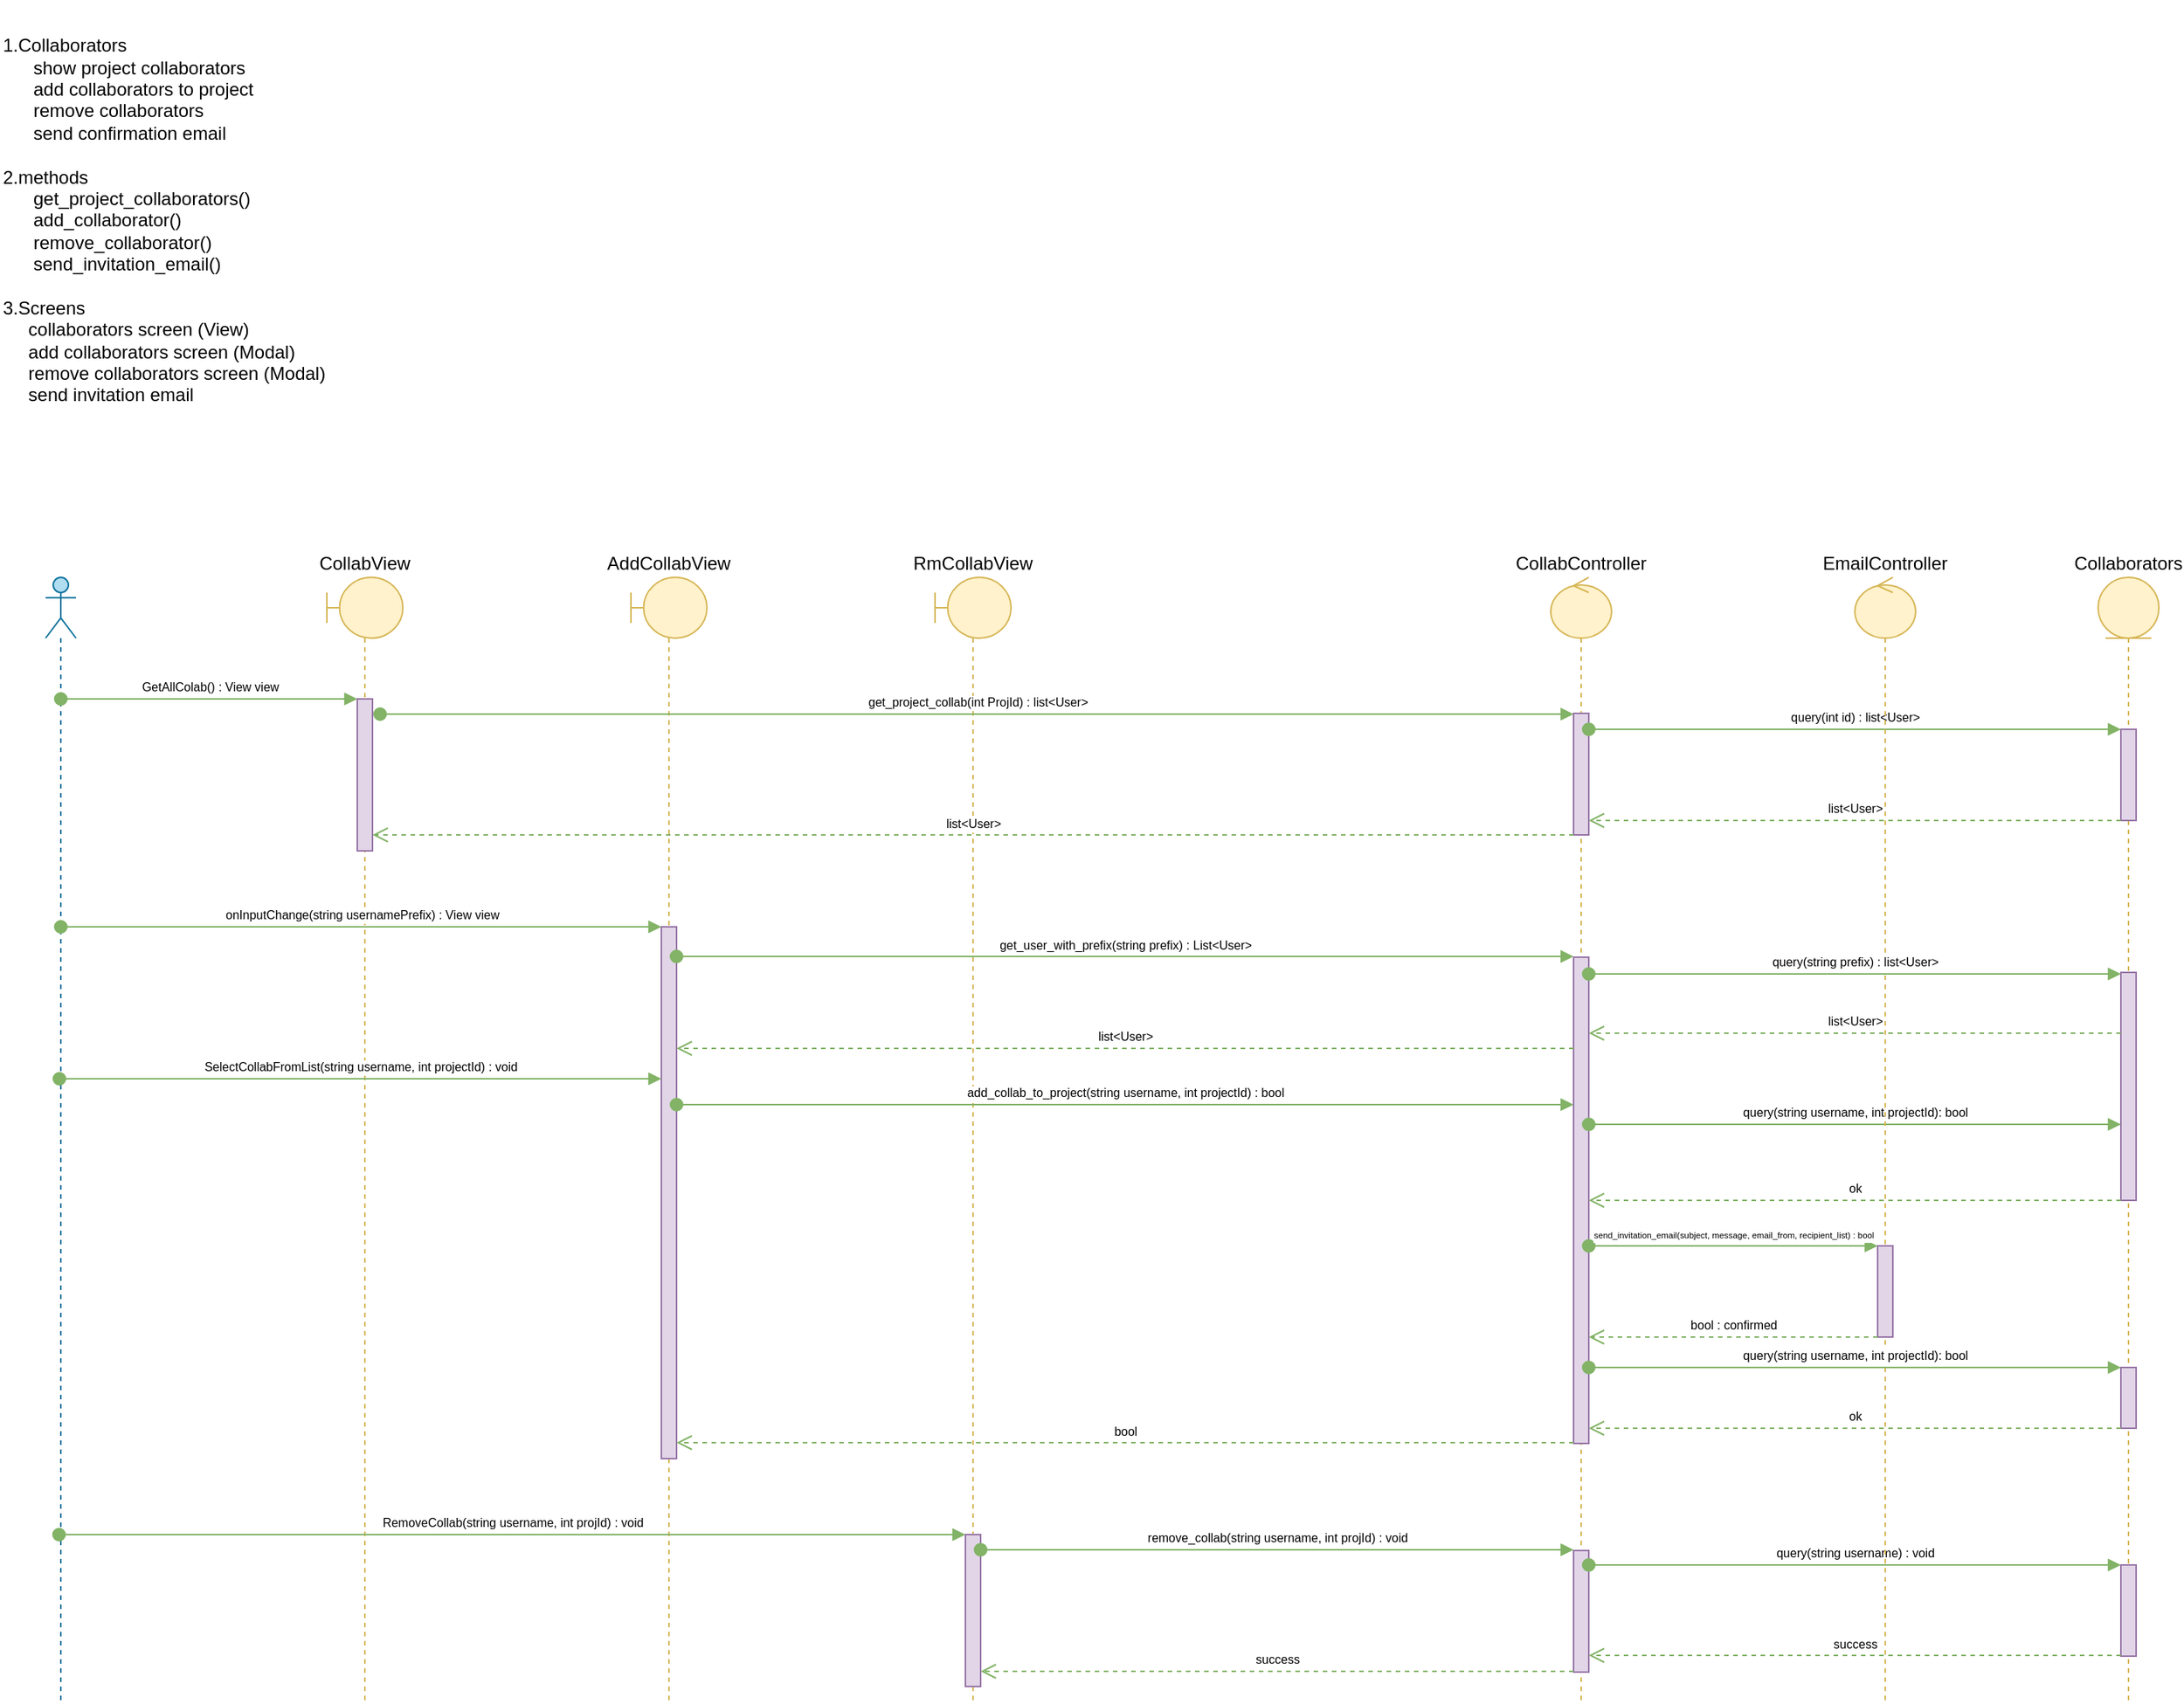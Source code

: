 <mxfile version="10.6.7" type="github"><diagram id="GHZ44tp6X7hKzsTofQmj" name="Page-1"><mxGraphModel dx="842" dy="458" grid="1" gridSize="10" guides="1" tooltips="1" connect="1" arrows="1" fold="1" page="1" pageScale="1" pageWidth="850" pageHeight="1100" math="0" shadow="0"><root><mxCell id="0"/><mxCell id="1" parent="0"/><mxCell id="GCSjRSkXuxWU2JJScuMy-1" value="" style="shape=umlLifeline;participant=umlActor;perimeter=lifelinePerimeter;whiteSpace=wrap;html=1;container=1;collapsible=0;recursiveResize=0;verticalAlign=top;spacingTop=36;labelBackgroundColor=#ffffff;outlineConnect=0;size=40;fillColor=#b1ddf0;strokeColor=#10739e;" parent="1" vertex="1"><mxGeometry x="30" y="380" width="20" height="740" as="geometry"/></mxCell><mxCell id="GCSjRSkXuxWU2JJScuMy-2" value="&lt;div&gt;1.Collaborators&lt;/div&gt;&lt;div&gt;&amp;nbsp; &amp;nbsp; &amp;nbsp; show project collaborators&lt;/div&gt;&lt;div&gt;&amp;nbsp; &amp;nbsp; &amp;nbsp; add collaborators to project&lt;/div&gt;&lt;div&gt;&amp;nbsp; &amp;nbsp; &amp;nbsp; remove collaborators&lt;/div&gt;&lt;div&gt;&amp;nbsp; &amp;nbsp; &amp;nbsp; send confirmation email&lt;/div&gt;&lt;div&gt;&lt;br&gt;&lt;/div&gt;&lt;div&gt;2.methods&lt;/div&gt;&lt;div&gt;&amp;nbsp; &amp;nbsp; &amp;nbsp; get_project_collaborators()&lt;/div&gt;&lt;div&gt;&amp;nbsp; &amp;nbsp; &amp;nbsp; add_collaborator()&lt;/div&gt;&lt;div&gt;&amp;nbsp; &amp;nbsp; &amp;nbsp; remove_collaborator()&lt;/div&gt;&lt;div&gt;&amp;nbsp; &amp;nbsp; &amp;nbsp; send_invitation_email()&lt;/div&gt;&lt;div&gt;&lt;br&gt;&lt;/div&gt;&lt;div&gt;3.Screens&lt;/div&gt;&lt;div&gt;&amp;nbsp; &amp;nbsp; &amp;nbsp;collaborators screen (View)&lt;/div&gt;&lt;div&gt;&amp;nbsp; &amp;nbsp; &amp;nbsp;add collaborators screen (Modal)&lt;/div&gt;&lt;div&gt;&amp;nbsp; &amp;nbsp; &amp;nbsp;remove collaborators screen (Modal)&lt;/div&gt;&lt;div&gt;&amp;nbsp; &amp;nbsp; &amp;nbsp;send invitation email&lt;/div&gt;" style="text;html=1;strokeColor=none;fillColor=none;align=left;verticalAlign=middle;whiteSpace=wrap;rounded=0;" parent="1" vertex="1"><mxGeometry width="250" height="290" as="geometry"/></mxCell><mxCell id="GCSjRSkXuxWU2JJScuMy-3" value="CollabView" style="shape=umlLifeline;participant=umlBoundary;perimeter=lifelinePerimeter;whiteSpace=wrap;html=1;container=1;collapsible=0;recursiveResize=0;verticalAlign=bottom;spacingTop=36;labelBackgroundColor=#ffffff;outlineConnect=0;labelPosition=center;verticalLabelPosition=top;align=center;fillColor=#fff2cc;strokeColor=#d6b656;" parent="1" vertex="1"><mxGeometry x="215" y="380" width="50" height="740" as="geometry"/></mxCell><mxCell id="GCSjRSkXuxWU2JJScuMy-7" value="" style="html=1;points=[];perimeter=orthogonalPerimeter;align=left;fillColor=#e1d5e7;strokeColor=#9673a6;gradientColor=none;" parent="GCSjRSkXuxWU2JJScuMy-3" vertex="1"><mxGeometry x="20" y="80" width="10" height="100" as="geometry"/></mxCell><mxCell id="GCSjRSkXuxWU2JJScuMy-4" value="AddCollabView" style="shape=umlLifeline;participant=umlBoundary;perimeter=lifelinePerimeter;whiteSpace=wrap;html=1;container=1;collapsible=0;recursiveResize=0;verticalAlign=bottom;spacingTop=36;labelBackgroundColor=#ffffff;outlineConnect=0;labelPosition=center;verticalLabelPosition=top;align=center;fillColor=#fff2cc;strokeColor=#d6b656;" parent="1" vertex="1"><mxGeometry x="415" y="380" width="50" height="740" as="geometry"/></mxCell><mxCell id="GCSjRSkXuxWU2JJScuMy-19" value="" style="html=1;points=[];perimeter=orthogonalPerimeter;fontSize=8;align=left;fillColor=#e1d5e7;strokeColor=#9673a6;gradientColor=none;" parent="GCSjRSkXuxWU2JJScuMy-4" vertex="1"><mxGeometry x="20" y="230" width="10" height="350" as="geometry"/></mxCell><mxCell id="GCSjRSkXuxWU2JJScuMy-5" value="RmCollabView" style="shape=umlLifeline;participant=umlBoundary;perimeter=lifelinePerimeter;whiteSpace=wrap;html=1;container=1;collapsible=0;recursiveResize=0;verticalAlign=bottom;spacingTop=36;labelBackgroundColor=#ffffff;outlineConnect=0;labelPosition=center;verticalLabelPosition=top;align=center;fillColor=#fff2cc;strokeColor=#d6b656;" parent="1" vertex="1"><mxGeometry x="615" y="380" width="50" height="740" as="geometry"/></mxCell><mxCell id="WKBZwhmBb1u5zHbXrdkY-1" value="" style="html=1;points=[];perimeter=orthogonalPerimeter;fontSize=8;align=left;fillColor=#e1d5e7;strokeColor=#9673a6;gradientColor=none;" parent="GCSjRSkXuxWU2JJScuMy-5" vertex="1"><mxGeometry x="20" y="630" width="10" height="100" as="geometry"/></mxCell><mxCell id="GCSjRSkXuxWU2JJScuMy-8" value="GetAllColab() : View view" style="html=1;verticalAlign=bottom;startArrow=oval;endArrow=block;startSize=8;fontSize=8;fillColor=#d5e8d4;strokeColor=#82b366;" parent="1" source="GCSjRSkXuxWU2JJScuMy-1" target="GCSjRSkXuxWU2JJScuMy-7" edge="1"><mxGeometry relative="1" as="geometry"><mxPoint x="75" y="460" as="sourcePoint"/><Array as="points"><mxPoint x="70" y="460"/></Array></mxGeometry></mxCell><mxCell id="GCSjRSkXuxWU2JJScuMy-9" value="CollabController" style="shape=umlLifeline;participant=umlControl;perimeter=lifelinePerimeter;whiteSpace=wrap;html=1;container=1;collapsible=0;recursiveResize=0;verticalAlign=bottom;spacingTop=36;labelBackgroundColor=#ffffff;outlineConnect=0;align=center;labelPosition=center;verticalLabelPosition=top;fillColor=#fff2cc;strokeColor=#d6b656;" parent="1" vertex="1"><mxGeometry x="1020" y="380" width="40" height="740" as="geometry"/></mxCell><mxCell id="GCSjRSkXuxWU2JJScuMy-12" value="" style="html=1;points=[];perimeter=orthogonalPerimeter;align=left;fillColor=#e1d5e7;strokeColor=#9673a6;gradientColor=none;" parent="GCSjRSkXuxWU2JJScuMy-9" vertex="1"><mxGeometry x="15" y="89.5" width="10" height="80" as="geometry"/></mxCell><mxCell id="GCSjRSkXuxWU2JJScuMy-21" value="" style="html=1;points=[];perimeter=orthogonalPerimeter;fontSize=8;align=left;fillColor=#e1d5e7;strokeColor=#9673a6;gradientColor=none;" parent="GCSjRSkXuxWU2JJScuMy-9" vertex="1"><mxGeometry x="15" y="250" width="10" height="320" as="geometry"/></mxCell><mxCell id="WKBZwhmBb1u5zHbXrdkY-4" value="" style="html=1;points=[];perimeter=orthogonalPerimeter;fontSize=8;align=left;fillColor=#e1d5e7;strokeColor=#9673a6;gradientColor=none;" parent="GCSjRSkXuxWU2JJScuMy-9" vertex="1"><mxGeometry x="15" y="640.5" width="10" height="80" as="geometry"/></mxCell><mxCell id="GCSjRSkXuxWU2JJScuMy-11" value="Collaborators" style="shape=umlLifeline;participant=umlEntity;perimeter=lifelinePerimeter;whiteSpace=wrap;html=1;container=1;collapsible=0;recursiveResize=0;verticalAlign=bottom;spacingTop=36;labelBackgroundColor=#ffffff;outlineConnect=0;align=center;labelPosition=center;verticalLabelPosition=top;fillColor=#fff2cc;strokeColor=#d6b656;" parent="1" vertex="1"><mxGeometry x="1380" y="380" width="40" height="740" as="geometry"/></mxCell><mxCell id="GCSjRSkXuxWU2JJScuMy-15" value="" style="html=1;points=[];perimeter=orthogonalPerimeter;fontSize=8;align=left;fillColor=#e1d5e7;strokeColor=#9673a6;gradientColor=none;" parent="GCSjRSkXuxWU2JJScuMy-11" vertex="1"><mxGeometry x="15" y="100" width="10" height="60" as="geometry"/></mxCell><mxCell id="GCSjRSkXuxWU2JJScuMy-24" value="" style="html=1;points=[];perimeter=orthogonalPerimeter;fontSize=8;align=left;fillColor=#e1d5e7;strokeColor=#9673a6;gradientColor=none;" parent="GCSjRSkXuxWU2JJScuMy-11" vertex="1"><mxGeometry x="15" y="260" width="10" height="150" as="geometry"/></mxCell><mxCell id="WKBZwhmBb1u5zHbXrdkY-6" value="" style="html=1;points=[];perimeter=orthogonalPerimeter;fontSize=8;align=left;fillColor=#e1d5e7;strokeColor=#9673a6;gradientColor=none;" parent="GCSjRSkXuxWU2JJScuMy-11" vertex="1"><mxGeometry x="15" y="650" width="10" height="60" as="geometry"/></mxCell><mxCell id="ptlIlz8iXJEbvcwkNckL-7" value="" style="html=1;points=[];perimeter=orthogonalPerimeter;fillColor=#e1d5e7;strokeColor=#9673a6;" vertex="1" parent="GCSjRSkXuxWU2JJScuMy-11"><mxGeometry x="15" y="520" width="10" height="40" as="geometry"/></mxCell><mxCell id="GCSjRSkXuxWU2JJScuMy-13" value="get_project_collab(int ProjId) : list&amp;lt;User&amp;gt;" style="html=1;verticalAlign=bottom;startArrow=oval;endArrow=block;startSize=8;fontSize=8;fillColor=#d5e8d4;strokeColor=#82b366;" parent="1" target="GCSjRSkXuxWU2JJScuMy-12" edge="1"><mxGeometry relative="1" as="geometry"><mxPoint x="250" y="470" as="sourcePoint"/></mxGeometry></mxCell><mxCell id="GCSjRSkXuxWU2JJScuMy-17" value="list&amp;lt;User&amp;gt;" style="html=1;verticalAlign=bottom;endArrow=open;dashed=1;endSize=8;fontSize=8;fillColor=#d5e8d4;strokeColor=#82b366;" parent="1" source="GCSjRSkXuxWU2JJScuMy-15" target="GCSjRSkXuxWU2JJScuMy-12" edge="1"><mxGeometry relative="1" as="geometry"><mxPoint x="1233" y="538" as="sourcePoint"/><mxPoint x="1130" y="530" as="targetPoint"/><Array as="points"><mxPoint x="1220" y="540"/></Array></mxGeometry></mxCell><mxCell id="GCSjRSkXuxWU2JJScuMy-18" value="list&amp;lt;User&amp;gt;" style="html=1;verticalAlign=bottom;endArrow=open;dashed=1;endSize=8;fontSize=8;fillColor=#d5e8d4;strokeColor=#82b366;" parent="1" target="GCSjRSkXuxWU2JJScuMy-7" edge="1"><mxGeometry relative="1" as="geometry"><mxPoint x="1035" y="549.5" as="sourcePoint"/><mxPoint x="280" y="550" as="targetPoint"/></mxGeometry></mxCell><mxCell id="GCSjRSkXuxWU2JJScuMy-20" value="SelectCollabFromList(string username, int projectId) : void" style="html=1;verticalAlign=bottom;startArrow=oval;endArrow=block;startSize=8;fontSize=8;fillColor=#d5e8d4;strokeColor=#82b366;" parent="1" target="GCSjRSkXuxWU2JJScuMy-19" edge="1"><mxGeometry relative="1" as="geometry"><mxPoint x="39.071" y="710" as="sourcePoint"/><Array as="points"><mxPoint x="230" y="710"/></Array></mxGeometry></mxCell><mxCell id="GCSjRSkXuxWU2JJScuMy-22" value="add_collab_to_project(string username, int projectId) : bool" style="html=1;verticalAlign=bottom;startArrow=oval;endArrow=block;startSize=8;fontSize=8;fillColor=#d5e8d4;strokeColor=#82b366;" parent="1" edge="1"><mxGeometry relative="1" as="geometry"><mxPoint x="445" y="727" as="sourcePoint"/><Array as="points"><mxPoint x="740" y="727"/></Array><mxPoint x="1035" y="727" as="targetPoint"/></mxGeometry></mxCell><mxCell id="GCSjRSkXuxWU2JJScuMy-25" value="query(string username, int projectId): bool" style="html=1;verticalAlign=bottom;startArrow=oval;endArrow=block;startSize=8;fontSize=8;fillColor=#d5e8d4;strokeColor=#82b366;" parent="1" edge="1"><mxGeometry relative="1" as="geometry"><mxPoint x="1045" y="740" as="sourcePoint"/><Array as="points"><mxPoint x="1140" y="740"/></Array><mxPoint x="1395" y="740" as="targetPoint"/></mxGeometry></mxCell><mxCell id="GCSjRSkXuxWU2JJScuMy-27" value="ok" style="html=1;verticalAlign=bottom;endArrow=open;dashed=1;endSize=8;fontSize=8;fillColor=#d5e8d4;strokeColor=#82b366;" parent="1" source="GCSjRSkXuxWU2JJScuMy-24" target="GCSjRSkXuxWU2JJScuMy-21" edge="1"><mxGeometry relative="1" as="geometry"><mxPoint x="1235" y="790" as="sourcePoint"/><mxPoint x="1155" y="790" as="targetPoint"/><Array as="points"><mxPoint x="1220" y="790"/></Array></mxGeometry></mxCell><mxCell id="WKBZwhmBb1u5zHbXrdkY-2" value="RemoveCollab(string username, int projId) : void" style="html=1;verticalAlign=bottom;startArrow=oval;endArrow=block;startSize=8;fontSize=8;fillColor=#d5e8d4;strokeColor=#82b366;" parent="1" target="WKBZwhmBb1u5zHbXrdkY-1" edge="1"><mxGeometry relative="1" as="geometry"><mxPoint x="38.833" y="1010" as="sourcePoint"/><Array as="points"><mxPoint x="340" y="1010"/></Array></mxGeometry></mxCell><mxCell id="WKBZwhmBb1u5zHbXrdkY-5" value="remove_collab(string username, int projId) : void&lt;br&gt;" style="html=1;verticalAlign=bottom;startArrow=oval;startFill=1;endArrow=block;startSize=8;fontSize=8;fillColor=#d5e8d4;strokeColor=#82b366;" parent="1" source="WKBZwhmBb1u5zHbXrdkY-1" edge="1"><mxGeometry width="60" relative="1" as="geometry"><mxPoint x="975" y="1020" as="sourcePoint"/><mxPoint x="1035" y="1020" as="targetPoint"/></mxGeometry></mxCell><mxCell id="WKBZwhmBb1u5zHbXrdkY-7" value="query(string username) : void" style="html=1;verticalAlign=bottom;startArrow=oval;startFill=1;endArrow=block;startSize=8;fontSize=8;fillColor=#d5e8d4;strokeColor=#82b366;" parent="1" source="WKBZwhmBb1u5zHbXrdkY-4" target="WKBZwhmBb1u5zHbXrdkY-6" edge="1"><mxGeometry width="60" relative="1" as="geometry"><mxPoint x="1175" y="1030" as="sourcePoint"/><mxPoint x="1380" y="1030" as="targetPoint"/><Array as="points"><mxPoint x="1220" y="1030"/></Array></mxGeometry></mxCell><mxCell id="WKBZwhmBb1u5zHbXrdkY-8" value="success" style="html=1;verticalAlign=bottom;endArrow=open;dashed=1;endSize=8;fontSize=8;fillColor=#d5e8d4;strokeColor=#82b366;" parent="1" source="WKBZwhmBb1u5zHbXrdkY-6" edge="1"><mxGeometry relative="1" as="geometry"><mxPoint x="1235" y="1089.5" as="sourcePoint"/><mxPoint x="1045" y="1089.5" as="targetPoint"/></mxGeometry></mxCell><mxCell id="WKBZwhmBb1u5zHbXrdkY-9" value="success" style="html=1;verticalAlign=bottom;endArrow=open;dashed=1;endSize=8;fontSize=8;fillColor=#d5e8d4;strokeColor=#82b366;" parent="1" target="WKBZwhmBb1u5zHbXrdkY-1" edge="1"><mxGeometry relative="1" as="geometry"><mxPoint x="1035" y="1100" as="sourcePoint"/><mxPoint x="845" y="1100" as="targetPoint"/></mxGeometry></mxCell><mxCell id="GCSjRSkXuxWU2JJScuMy-16" value="query(int id) : list&amp;lt;User&amp;gt;" style="html=1;verticalAlign=bottom;startArrow=oval;endArrow=block;startSize=8;fontSize=8;fillColor=#d5e8d4;strokeColor=#82b366;" parent="1" source="GCSjRSkXuxWU2JJScuMy-12" target="GCSjRSkXuxWU2JJScuMy-15" edge="1"><mxGeometry relative="1" as="geometry"><mxPoint x="1210" y="480" as="sourcePoint"/><Array as="points"><mxPoint x="1220" y="480"/></Array></mxGeometry></mxCell><mxCell id="WKBZwhmBb1u5zHbXrdkY-27" value="EmailController" style="shape=umlLifeline;participant=umlControl;perimeter=lifelinePerimeter;whiteSpace=wrap;html=1;container=1;collapsible=0;recursiveResize=0;verticalAlign=bottom;spacingTop=36;labelBackgroundColor=#ffffff;outlineConnect=0;align=center;labelPosition=center;verticalLabelPosition=top;fillColor=#fff2cc;strokeColor=#d6b656;" parent="1" vertex="1"><mxGeometry x="1220" y="380" width="40" height="740" as="geometry"/></mxCell><mxCell id="ptlIlz8iXJEbvcwkNckL-1" value="" style="html=1;points=[];perimeter=orthogonalPerimeter;fillColor=#e1d5e7;strokeColor=#9673a6;" vertex="1" parent="WKBZwhmBb1u5zHbXrdkY-27"><mxGeometry x="15" y="440" width="10" height="60" as="geometry"/></mxCell><mxCell id="ptlIlz8iXJEbvcwkNckL-2" value="&lt;font style=&quot;font-size: 5.7px&quot;&gt;&lt;span&gt;send_invitation_email(&lt;/span&gt;&lt;span&gt;subject, message, email_from, recipient_list&lt;/span&gt;&lt;span&gt;) : bool&lt;/span&gt;&lt;/font&gt;&lt;br&gt;" style="html=1;verticalAlign=bottom;startArrow=oval;endArrow=block;startSize=8;fillColor=#d5e8d4;strokeColor=#82b366;" edge="1" target="ptlIlz8iXJEbvcwkNckL-1" parent="1"><mxGeometry relative="1" as="geometry"><mxPoint x="1045" y="820" as="sourcePoint"/></mxGeometry></mxCell><mxCell id="ptlIlz8iXJEbvcwkNckL-3" value="&lt;font style=&quot;font-size: 8px&quot;&gt;bool : confirmed&lt;/font&gt;" style="html=1;verticalAlign=bottom;endArrow=open;dashed=1;endSize=8;fillColor=#d5e8d4;strokeColor=#82b366;" edge="1" parent="1" target="GCSjRSkXuxWU2JJScuMy-21"><mxGeometry relative="1" as="geometry"><mxPoint x="1235" y="880" as="sourcePoint"/><mxPoint x="1155" y="900" as="targetPoint"/></mxGeometry></mxCell><mxCell id="ptlIlz8iXJEbvcwkNckL-8" value="&lt;span&gt;&lt;font style=&quot;font-size: 8px&quot;&gt;query(string username, int projectId): bool&lt;/font&gt;&lt;/span&gt;" style="html=1;verticalAlign=bottom;startArrow=oval;endArrow=block;startSize=8;fillColor=#d5e8d4;strokeColor=#82b366;" edge="1" parent="1"><mxGeometry relative="1" as="geometry"><mxPoint x="1045" y="900" as="sourcePoint"/><mxPoint x="1395" y="900" as="targetPoint"/></mxGeometry></mxCell><mxCell id="ptlIlz8iXJEbvcwkNckL-10" value="bool" style="html=1;verticalAlign=bottom;endArrow=open;dashed=1;endSize=8;fontSize=8;fillColor=#d5e8d4;strokeColor=#82b366;" edge="1" parent="1" target="GCSjRSkXuxWU2JJScuMy-19"><mxGeometry relative="1" as="geometry"><mxPoint x="1035.0" y="949.5" as="sourcePoint"/><mxPoint x="685" y="949.5" as="targetPoint"/><Array as="points"><mxPoint x="860" y="949.5"/></Array></mxGeometry></mxCell><mxCell id="ptlIlz8iXJEbvcwkNckL-9" value="ok" style="html=1;verticalAlign=bottom;endArrow=open;dashed=1;endSize=8;fontSize=8;fillColor=#d5e8d4;strokeColor=#82b366;" edge="1" parent="1"><mxGeometry relative="1" as="geometry"><mxPoint x="1395" y="940" as="sourcePoint"/><mxPoint x="1045" y="940" as="targetPoint"/><Array as="points"><mxPoint x="1220" y="940"/></Array></mxGeometry></mxCell><mxCell id="ptlIlz8iXJEbvcwkNckL-14" value="onInputChange(string usernamePrefix) : View view" style="html=1;verticalAlign=bottom;startArrow=oval;startFill=1;endArrow=block;startSize=8;fillColor=#d5e8d4;strokeColor=#82b366;fontSize=8;" edge="1" parent="1" source="GCSjRSkXuxWU2JJScuMy-1"><mxGeometry width="60" relative="1" as="geometry"><mxPoint x="375" y="610" as="sourcePoint"/><mxPoint x="435" y="610" as="targetPoint"/></mxGeometry></mxCell><mxCell id="ptlIlz8iXJEbvcwkNckL-15" value="get_user_with_prefix(string prefix) : List&amp;lt;User&amp;gt;" style="html=1;verticalAlign=bottom;startArrow=oval;startFill=1;endArrow=block;startSize=8;fontSize=8;fillColor=#d5e8d4;strokeColor=#82b366;" edge="1" parent="1" source="GCSjRSkXuxWU2JJScuMy-19"><mxGeometry width="60" relative="1" as="geometry"><mxPoint x="440" y="630" as="sourcePoint"/><mxPoint x="1035" y="629.5" as="targetPoint"/></mxGeometry></mxCell><mxCell id="ptlIlz8iXJEbvcwkNckL-16" value="query(string prefix) : list&amp;lt;User&amp;gt;" style="html=1;verticalAlign=bottom;startArrow=oval;endArrow=block;startSize=8;fontSize=8;fillColor=#d5e8d4;strokeColor=#82b366;" edge="1" parent="1"><mxGeometry relative="1" as="geometry"><mxPoint x="1045.0" y="641" as="sourcePoint"/><Array as="points"><mxPoint x="1220" y="641"/></Array><mxPoint x="1395" y="641" as="targetPoint"/></mxGeometry></mxCell><mxCell id="ptlIlz8iXJEbvcwkNckL-17" value="list&amp;lt;User&amp;gt;" style="html=1;verticalAlign=bottom;endArrow=open;dashed=1;endSize=8;fontSize=8;fillColor=#d5e8d4;strokeColor=#82b366;" edge="1" parent="1"><mxGeometry relative="1" as="geometry"><mxPoint x="1395" y="680" as="sourcePoint"/><mxPoint x="1045" y="680" as="targetPoint"/></mxGeometry></mxCell><mxCell id="ptlIlz8iXJEbvcwkNckL-19" value="list&amp;lt;User&amp;gt;" style="html=1;verticalAlign=bottom;endArrow=open;dashed=1;endSize=8;fontSize=8;fillColor=#d5e8d4;strokeColor=#82b366;" edge="1" parent="1" target="GCSjRSkXuxWU2JJScuMy-19"><mxGeometry relative="1" as="geometry"><mxPoint x="1035" y="690" as="sourcePoint"/><mxPoint x="450" y="690" as="targetPoint"/></mxGeometry></mxCell></root></mxGraphModel></diagram></mxfile>
